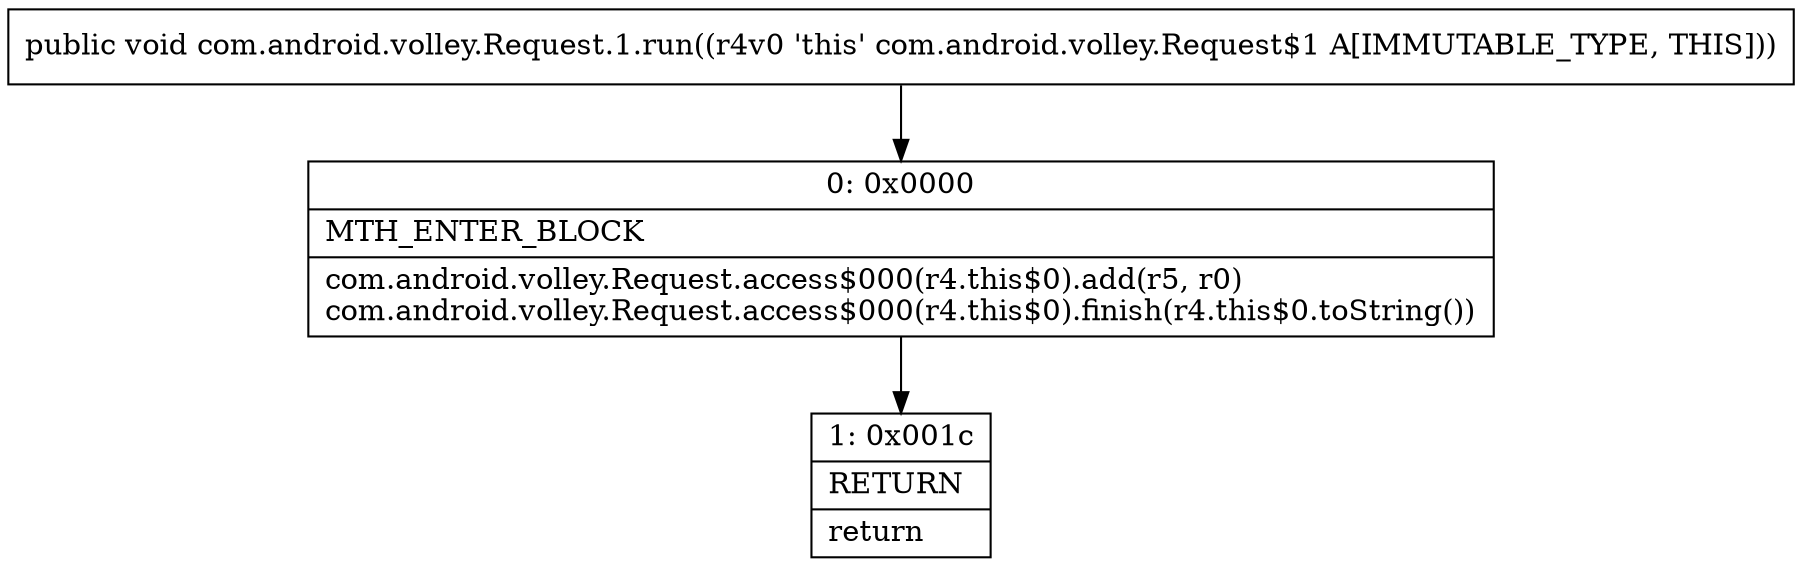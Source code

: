 digraph "CFG forcom.android.volley.Request.1.run()V" {
Node_0 [shape=record,label="{0\:\ 0x0000|MTH_ENTER_BLOCK\l|com.android.volley.Request.access$000(r4.this$0).add(r5, r0)\lcom.android.volley.Request.access$000(r4.this$0).finish(r4.this$0.toString())\l}"];
Node_1 [shape=record,label="{1\:\ 0x001c|RETURN\l|return\l}"];
MethodNode[shape=record,label="{public void com.android.volley.Request.1.run((r4v0 'this' com.android.volley.Request$1 A[IMMUTABLE_TYPE, THIS])) }"];
MethodNode -> Node_0;
Node_0 -> Node_1;
}

